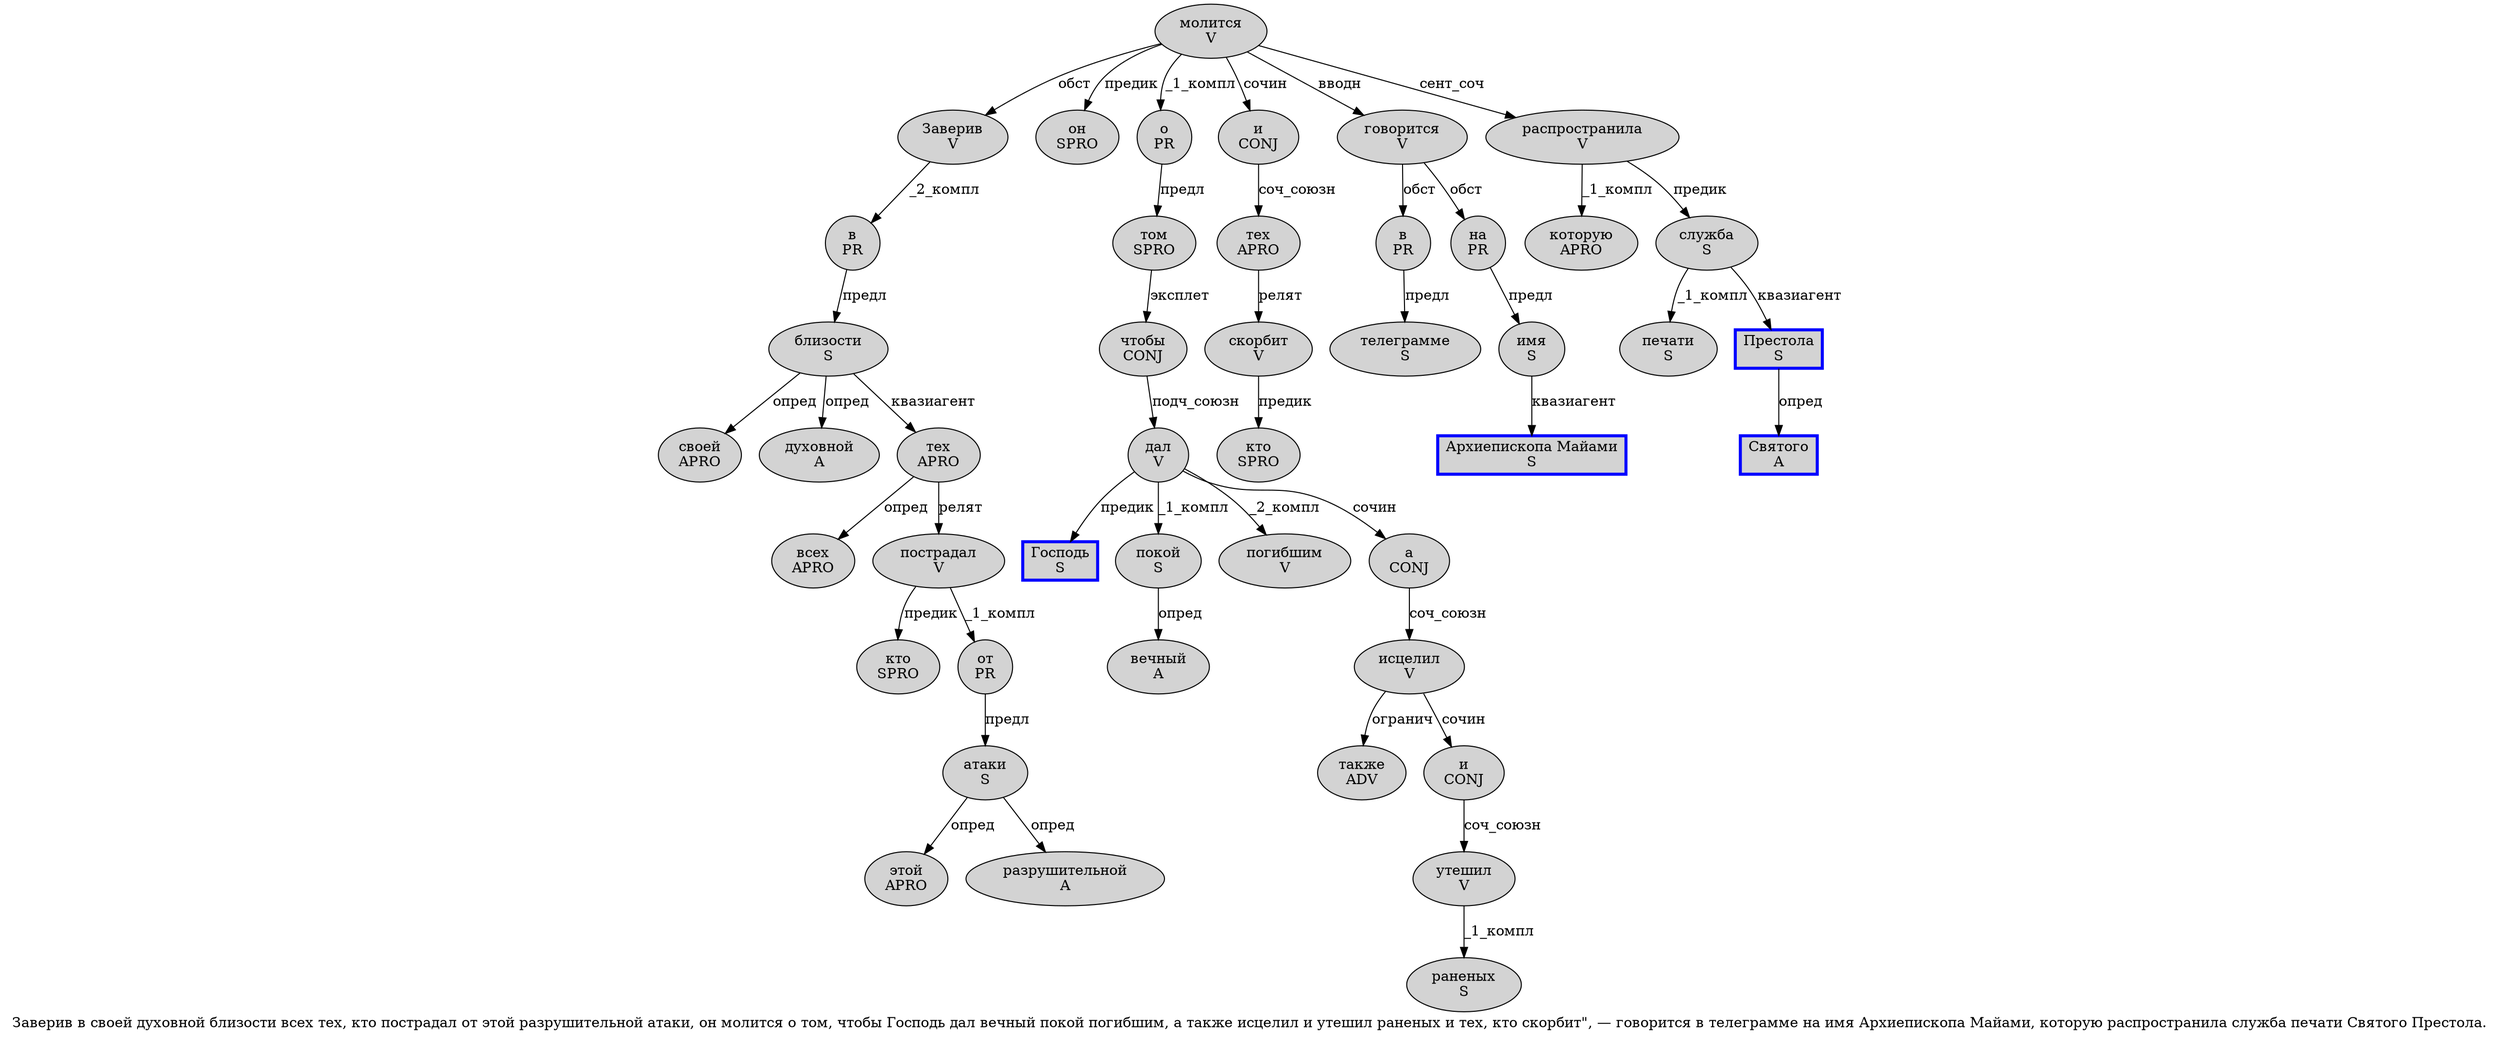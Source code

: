 digraph SENTENCE_1445 {
	graph [label="Заверив в своей духовной близости всех тех, кто пострадал от этой разрушительной атаки, он молится о том, чтобы Господь дал вечный покой погибшим, а также исцелил и утешил раненых и тех, кто скорбит\", — говорится в телеграмме на имя Архиепископа Майами, которую распространила служба печати Святого Престола."]
	node [style=filled]
		0 [label="Заверив
V" color="" fillcolor=lightgray penwidth=1 shape=ellipse]
		1 [label="в
PR" color="" fillcolor=lightgray penwidth=1 shape=ellipse]
		2 [label="своей
APRO" color="" fillcolor=lightgray penwidth=1 shape=ellipse]
		3 [label="духовной
A" color="" fillcolor=lightgray penwidth=1 shape=ellipse]
		4 [label="близости
S" color="" fillcolor=lightgray penwidth=1 shape=ellipse]
		5 [label="всех
APRO" color="" fillcolor=lightgray penwidth=1 shape=ellipse]
		6 [label="тех
APRO" color="" fillcolor=lightgray penwidth=1 shape=ellipse]
		8 [label="кто
SPRO" color="" fillcolor=lightgray penwidth=1 shape=ellipse]
		9 [label="пострадал
V" color="" fillcolor=lightgray penwidth=1 shape=ellipse]
		10 [label="от
PR" color="" fillcolor=lightgray penwidth=1 shape=ellipse]
		11 [label="этой
APRO" color="" fillcolor=lightgray penwidth=1 shape=ellipse]
		12 [label="разрушительной
A" color="" fillcolor=lightgray penwidth=1 shape=ellipse]
		13 [label="атаки
S" color="" fillcolor=lightgray penwidth=1 shape=ellipse]
		15 [label="он
SPRO" color="" fillcolor=lightgray penwidth=1 shape=ellipse]
		16 [label="молится
V" color="" fillcolor=lightgray penwidth=1 shape=ellipse]
		17 [label="о
PR" color="" fillcolor=lightgray penwidth=1 shape=ellipse]
		18 [label="том
SPRO" color="" fillcolor=lightgray penwidth=1 shape=ellipse]
		20 [label="чтобы
CONJ" color="" fillcolor=lightgray penwidth=1 shape=ellipse]
		21 [label="Господь
S" color=blue fillcolor=lightgray penwidth=3 shape=box]
		22 [label="дал
V" color="" fillcolor=lightgray penwidth=1 shape=ellipse]
		23 [label="вечный
A" color="" fillcolor=lightgray penwidth=1 shape=ellipse]
		24 [label="покой
S" color="" fillcolor=lightgray penwidth=1 shape=ellipse]
		25 [label="погибшим
V" color="" fillcolor=lightgray penwidth=1 shape=ellipse]
		27 [label="а
CONJ" color="" fillcolor=lightgray penwidth=1 shape=ellipse]
		28 [label="также
ADV" color="" fillcolor=lightgray penwidth=1 shape=ellipse]
		29 [label="исцелил
V" color="" fillcolor=lightgray penwidth=1 shape=ellipse]
		30 [label="и
CONJ" color="" fillcolor=lightgray penwidth=1 shape=ellipse]
		31 [label="утешил
V" color="" fillcolor=lightgray penwidth=1 shape=ellipse]
		32 [label="раненых
S" color="" fillcolor=lightgray penwidth=1 shape=ellipse]
		33 [label="и
CONJ" color="" fillcolor=lightgray penwidth=1 shape=ellipse]
		34 [label="тех
APRO" color="" fillcolor=lightgray penwidth=1 shape=ellipse]
		36 [label="кто
SPRO" color="" fillcolor=lightgray penwidth=1 shape=ellipse]
		37 [label="скорбит
V" color="" fillcolor=lightgray penwidth=1 shape=ellipse]
		41 [label="говорится
V" color="" fillcolor=lightgray penwidth=1 shape=ellipse]
		42 [label="в
PR" color="" fillcolor=lightgray penwidth=1 shape=ellipse]
		43 [label="телеграмме
S" color="" fillcolor=lightgray penwidth=1 shape=ellipse]
		44 [label="на
PR" color="" fillcolor=lightgray penwidth=1 shape=ellipse]
		45 [label="имя
S" color="" fillcolor=lightgray penwidth=1 shape=ellipse]
		46 [label="Архиепископа Майами
S" color=blue fillcolor=lightgray penwidth=3 shape=box]
		48 [label="которую
APRO" color="" fillcolor=lightgray penwidth=1 shape=ellipse]
		49 [label="распространила
V" color="" fillcolor=lightgray penwidth=1 shape=ellipse]
		50 [label="служба
S" color="" fillcolor=lightgray penwidth=1 shape=ellipse]
		51 [label="печати
S" color="" fillcolor=lightgray penwidth=1 shape=ellipse]
		52 [label="Святого
A" color=blue fillcolor=lightgray penwidth=3 shape=box]
		53 [label="Престола
S" color=blue fillcolor=lightgray penwidth=3 shape=box]
			45 -> 46 [label="квазиагент"]
			6 -> 5 [label="опред"]
			6 -> 9 [label="релят"]
			20 -> 22 [label="подч_союзн"]
			33 -> 34 [label="соч_союзн"]
			44 -> 45 [label="предл"]
			4 -> 2 [label="опред"]
			4 -> 3 [label="опред"]
			4 -> 6 [label="квазиагент"]
			27 -> 29 [label="соч_союзн"]
			50 -> 51 [label="_1_компл"]
			50 -> 53 [label="квазиагент"]
			16 -> 0 [label="обст"]
			16 -> 15 [label="предик"]
			16 -> 17 [label="_1_компл"]
			16 -> 33 [label="сочин"]
			16 -> 41 [label="вводн"]
			16 -> 49 [label="сент_соч"]
			13 -> 11 [label="опред"]
			13 -> 12 [label="опред"]
			9 -> 8 [label="предик"]
			9 -> 10 [label="_1_компл"]
			37 -> 36 [label="предик"]
			30 -> 31 [label="соч_союзн"]
			18 -> 20 [label="эксплет"]
			34 -> 37 [label="релят"]
			17 -> 18 [label="предл"]
			31 -> 32 [label="_1_компл"]
			53 -> 52 [label="опред"]
			29 -> 28 [label="огранич"]
			29 -> 30 [label="сочин"]
			22 -> 21 [label="предик"]
			22 -> 24 [label="_1_компл"]
			22 -> 25 [label="_2_компл"]
			22 -> 27 [label="сочин"]
			49 -> 48 [label="_1_компл"]
			49 -> 50 [label="предик"]
			42 -> 43 [label="предл"]
			1 -> 4 [label="предл"]
			41 -> 42 [label="обст"]
			41 -> 44 [label="обст"]
			10 -> 13 [label="предл"]
			0 -> 1 [label="_2_компл"]
			24 -> 23 [label="опред"]
}